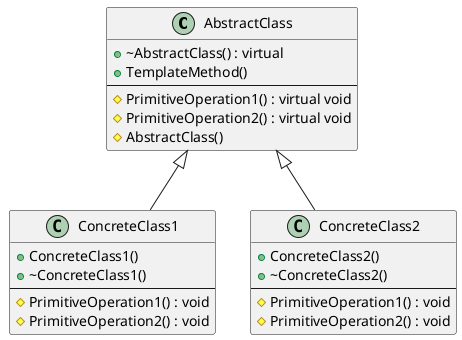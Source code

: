 @startuml Template

class AbstractClass{
    + ~AbstractClass() : virtual
    + TemplateMethod()
    --
    # PrimitiveOperation1() : virtual void
    # PrimitiveOperation2() : virtual void
    # AbstractClass()
}

class ConcreteClass1{
    + ConcreteClass1()
    + ~ConcreteClass1()
    --
    # PrimitiveOperation1() : void
    # PrimitiveOperation2() : void
}

class ConcreteClass2{
    + ConcreteClass2()
    + ~ConcreteClass2()
    --
    # PrimitiveOperation1() : void
    # PrimitiveOperation2() : void
}

ConcreteClass1 -up-|> AbstractClass
ConcreteClass2 -up-|> AbstractClass

@enduml